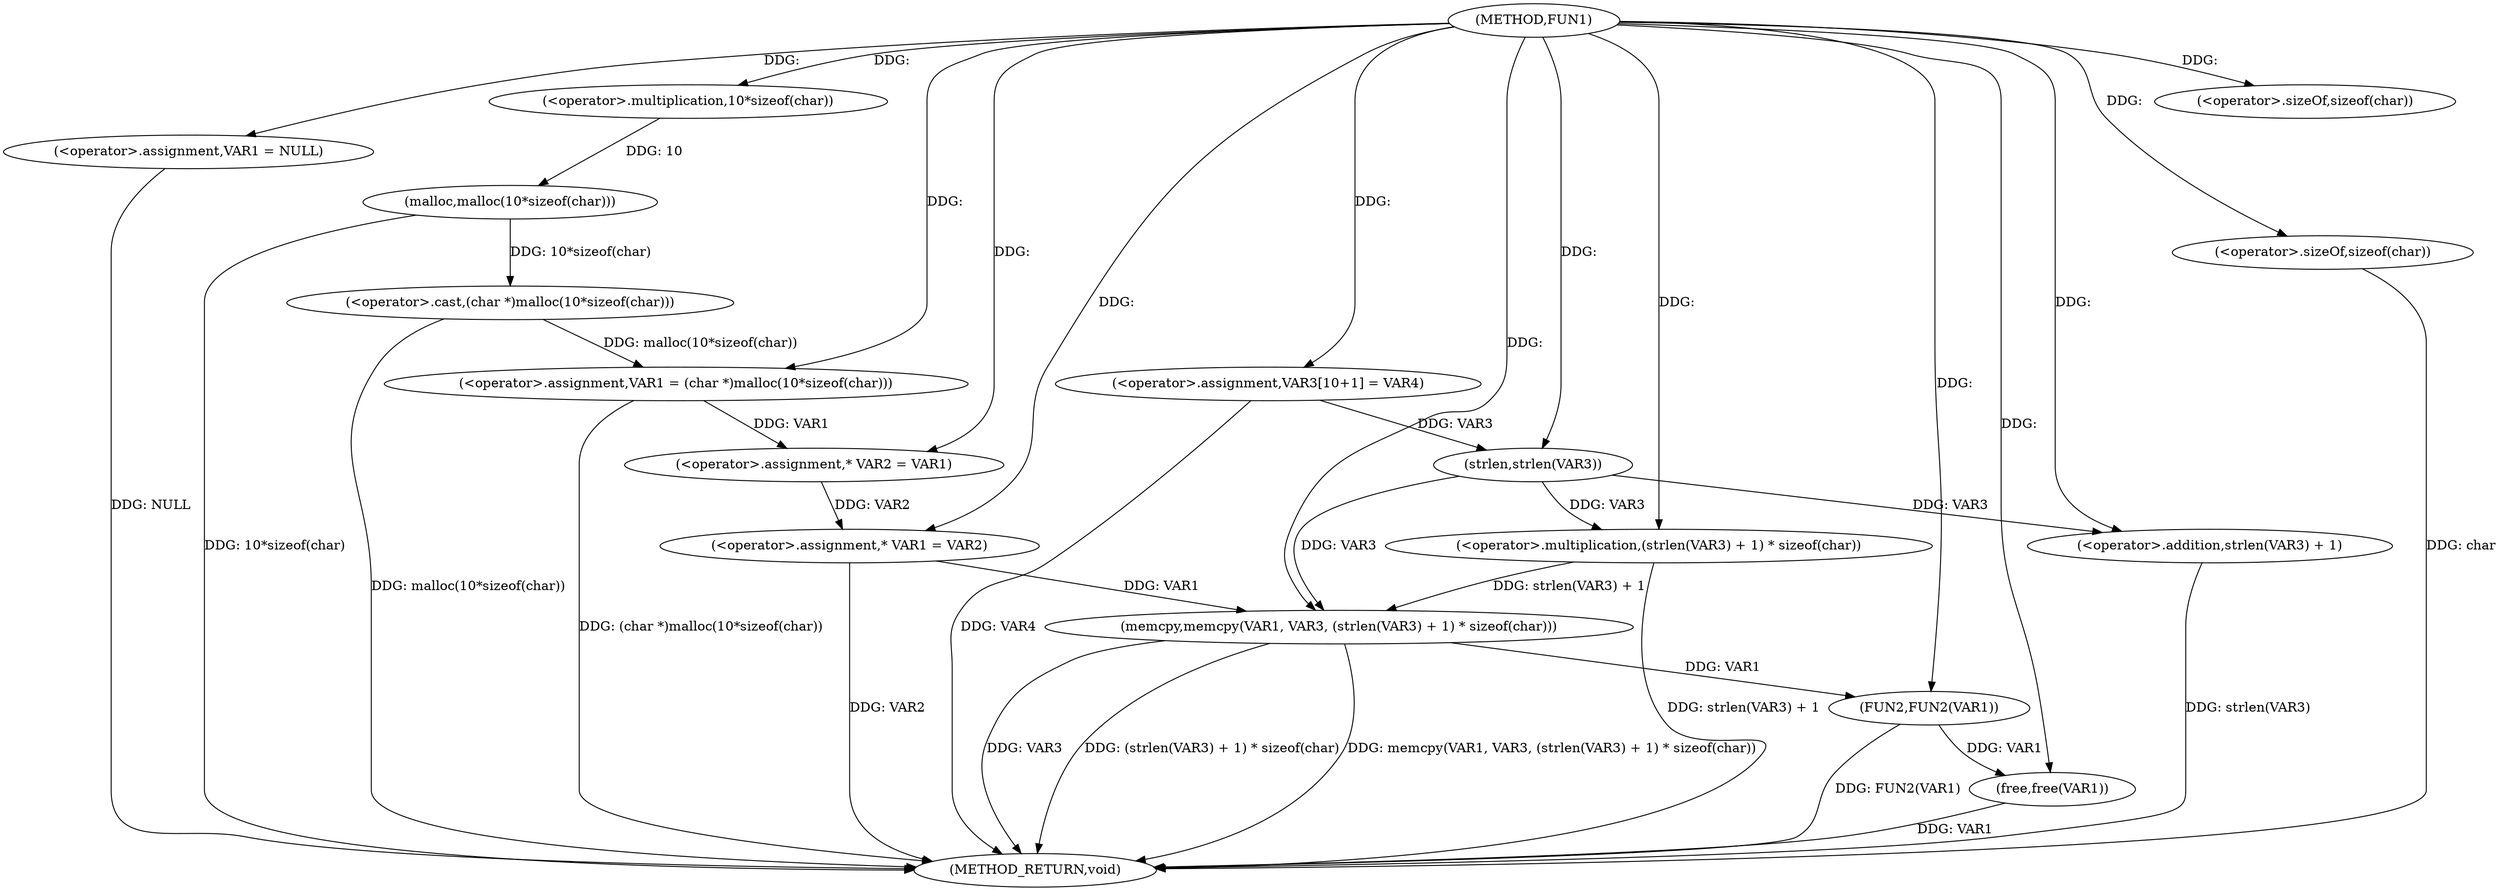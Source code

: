 digraph FUN1 {  
"1000100" [label = "(METHOD,FUN1)" ]
"1000143" [label = "(METHOD_RETURN,void)" ]
"1000103" [label = "(<operator>.assignment,VAR1 = NULL)" ]
"1000106" [label = "(<operator>.assignment,VAR1 = (char *)malloc(10*sizeof(char)))" ]
"1000108" [label = "(<operator>.cast,(char *)malloc(10*sizeof(char)))" ]
"1000110" [label = "(malloc,malloc(10*sizeof(char)))" ]
"1000111" [label = "(<operator>.multiplication,10*sizeof(char))" ]
"1000113" [label = "(<operator>.sizeOf,sizeof(char))" ]
"1000117" [label = "(<operator>.assignment,* VAR2 = VAR1)" ]
"1000121" [label = "(<operator>.assignment,* VAR1 = VAR2)" ]
"1000126" [label = "(<operator>.assignment,VAR3[10+1] = VAR4)" ]
"1000129" [label = "(memcpy,memcpy(VAR1, VAR3, (strlen(VAR3) + 1) * sizeof(char)))" ]
"1000132" [label = "(<operator>.multiplication,(strlen(VAR3) + 1) * sizeof(char))" ]
"1000133" [label = "(<operator>.addition,strlen(VAR3) + 1)" ]
"1000134" [label = "(strlen,strlen(VAR3))" ]
"1000137" [label = "(<operator>.sizeOf,sizeof(char))" ]
"1000139" [label = "(FUN2,FUN2(VAR1))" ]
"1000141" [label = "(free,free(VAR1))" ]
  "1000141" -> "1000143"  [ label = "DDG: VAR1"] 
  "1000106" -> "1000143"  [ label = "DDG: (char *)malloc(10*sizeof(char))"] 
  "1000103" -> "1000143"  [ label = "DDG: NULL"] 
  "1000132" -> "1000143"  [ label = "DDG: strlen(VAR3) + 1"] 
  "1000108" -> "1000143"  [ label = "DDG: malloc(10*sizeof(char))"] 
  "1000110" -> "1000143"  [ label = "DDG: 10*sizeof(char)"] 
  "1000129" -> "1000143"  [ label = "DDG: VAR3"] 
  "1000121" -> "1000143"  [ label = "DDG: VAR2"] 
  "1000129" -> "1000143"  [ label = "DDG: (strlen(VAR3) + 1) * sizeof(char)"] 
  "1000139" -> "1000143"  [ label = "DDG: FUN2(VAR1)"] 
  "1000129" -> "1000143"  [ label = "DDG: memcpy(VAR1, VAR3, (strlen(VAR3) + 1) * sizeof(char))"] 
  "1000133" -> "1000143"  [ label = "DDG: strlen(VAR3)"] 
  "1000126" -> "1000143"  [ label = "DDG: VAR4"] 
  "1000137" -> "1000143"  [ label = "DDG: char"] 
  "1000100" -> "1000103"  [ label = "DDG: "] 
  "1000108" -> "1000106"  [ label = "DDG: malloc(10*sizeof(char))"] 
  "1000100" -> "1000106"  [ label = "DDG: "] 
  "1000110" -> "1000108"  [ label = "DDG: 10*sizeof(char)"] 
  "1000111" -> "1000110"  [ label = "DDG: 10"] 
  "1000100" -> "1000111"  [ label = "DDG: "] 
  "1000100" -> "1000113"  [ label = "DDG: "] 
  "1000106" -> "1000117"  [ label = "DDG: VAR1"] 
  "1000100" -> "1000117"  [ label = "DDG: "] 
  "1000117" -> "1000121"  [ label = "DDG: VAR2"] 
  "1000100" -> "1000121"  [ label = "DDG: "] 
  "1000100" -> "1000126"  [ label = "DDG: "] 
  "1000121" -> "1000129"  [ label = "DDG: VAR1"] 
  "1000100" -> "1000129"  [ label = "DDG: "] 
  "1000134" -> "1000129"  [ label = "DDG: VAR3"] 
  "1000132" -> "1000129"  [ label = "DDG: strlen(VAR3) + 1"] 
  "1000134" -> "1000132"  [ label = "DDG: VAR3"] 
  "1000100" -> "1000132"  [ label = "DDG: "] 
  "1000134" -> "1000133"  [ label = "DDG: VAR3"] 
  "1000126" -> "1000134"  [ label = "DDG: VAR3"] 
  "1000100" -> "1000134"  [ label = "DDG: "] 
  "1000100" -> "1000133"  [ label = "DDG: "] 
  "1000100" -> "1000137"  [ label = "DDG: "] 
  "1000129" -> "1000139"  [ label = "DDG: VAR1"] 
  "1000100" -> "1000139"  [ label = "DDG: "] 
  "1000139" -> "1000141"  [ label = "DDG: VAR1"] 
  "1000100" -> "1000141"  [ label = "DDG: "] 
}
